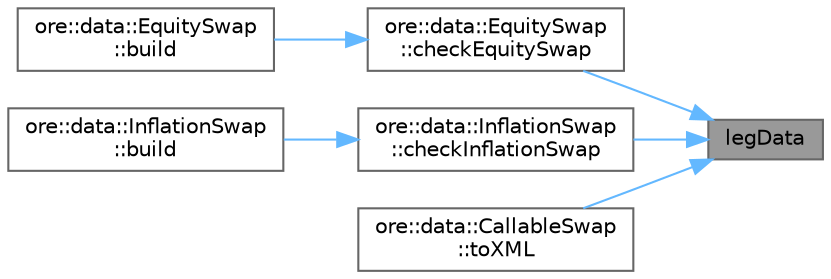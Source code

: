 digraph "legData"
{
 // INTERACTIVE_SVG=YES
 // LATEX_PDF_SIZE
  bgcolor="transparent";
  edge [fontname=Helvetica,fontsize=10,labelfontname=Helvetica,labelfontsize=10];
  node [fontname=Helvetica,fontsize=10,shape=box,height=0.2,width=0.4];
  rankdir="RL";
  Node1 [label="legData",height=0.2,width=0.4,color="gray40", fillcolor="grey60", style="filled", fontcolor="black",tooltip=" "];
  Node1 -> Node2 [dir="back",color="steelblue1",style="solid"];
  Node2 [label="ore::data::EquitySwap\l::checkEquitySwap",height=0.2,width=0.4,color="grey40", fillcolor="white", style="filled",URL="$classore_1_1data_1_1_equity_swap.html#aa1437b9fe21b4c0edf40c431ddbfcc03",tooltip=" "];
  Node2 -> Node3 [dir="back",color="steelblue1",style="solid"];
  Node3 [label="ore::data::EquitySwap\l::build",height=0.2,width=0.4,color="grey40", fillcolor="white", style="filled",URL="$classore_1_1data_1_1_equity_swap.html#af7b69d5b18d278257927e32b10a23ee6",tooltip="Trade interface."];
  Node1 -> Node4 [dir="back",color="steelblue1",style="solid"];
  Node4 [label="ore::data::InflationSwap\l::checkInflationSwap",height=0.2,width=0.4,color="grey40", fillcolor="white", style="filled",URL="$classore_1_1data_1_1_inflation_swap.html#a7aa04a77c82fc2afcd5ba7fef8c85220",tooltip=" "];
  Node4 -> Node5 [dir="back",color="steelblue1",style="solid"];
  Node5 [label="ore::data::InflationSwap\l::build",height=0.2,width=0.4,color="grey40", fillcolor="white", style="filled",URL="$classore_1_1data_1_1_inflation_swap.html#af7b69d5b18d278257927e32b10a23ee6",tooltip="Trade interface."];
  Node1 -> Node6 [dir="back",color="steelblue1",style="solid"];
  Node6 [label="ore::data::CallableSwap\l::toXML",height=0.2,width=0.4,color="grey40", fillcolor="white", style="filled",URL="$classore_1_1data_1_1_callable_swap.html#a98c77e5a9e18de0cd031a56f97459774",tooltip=" "];
}
